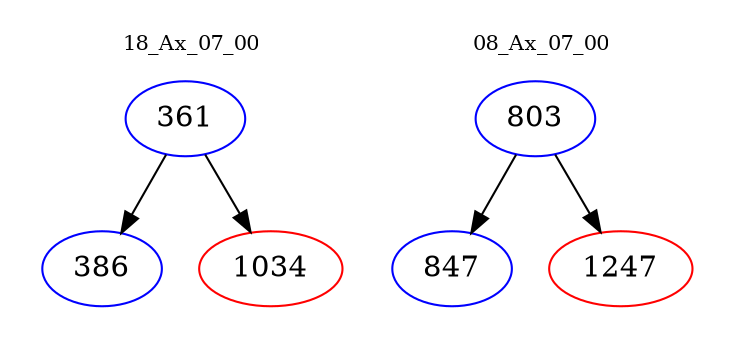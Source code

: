 digraph{
subgraph cluster_0 {
color = white
label = "18_Ax_07_00";
fontsize=10;
T0_361 [label="361", color="blue"]
T0_361 -> T0_386 [color="black"]
T0_386 [label="386", color="blue"]
T0_361 -> T0_1034 [color="black"]
T0_1034 [label="1034", color="red"]
}
subgraph cluster_1 {
color = white
label = "08_Ax_07_00";
fontsize=10;
T1_803 [label="803", color="blue"]
T1_803 -> T1_847 [color="black"]
T1_847 [label="847", color="blue"]
T1_803 -> T1_1247 [color="black"]
T1_1247 [label="1247", color="red"]
}
}
